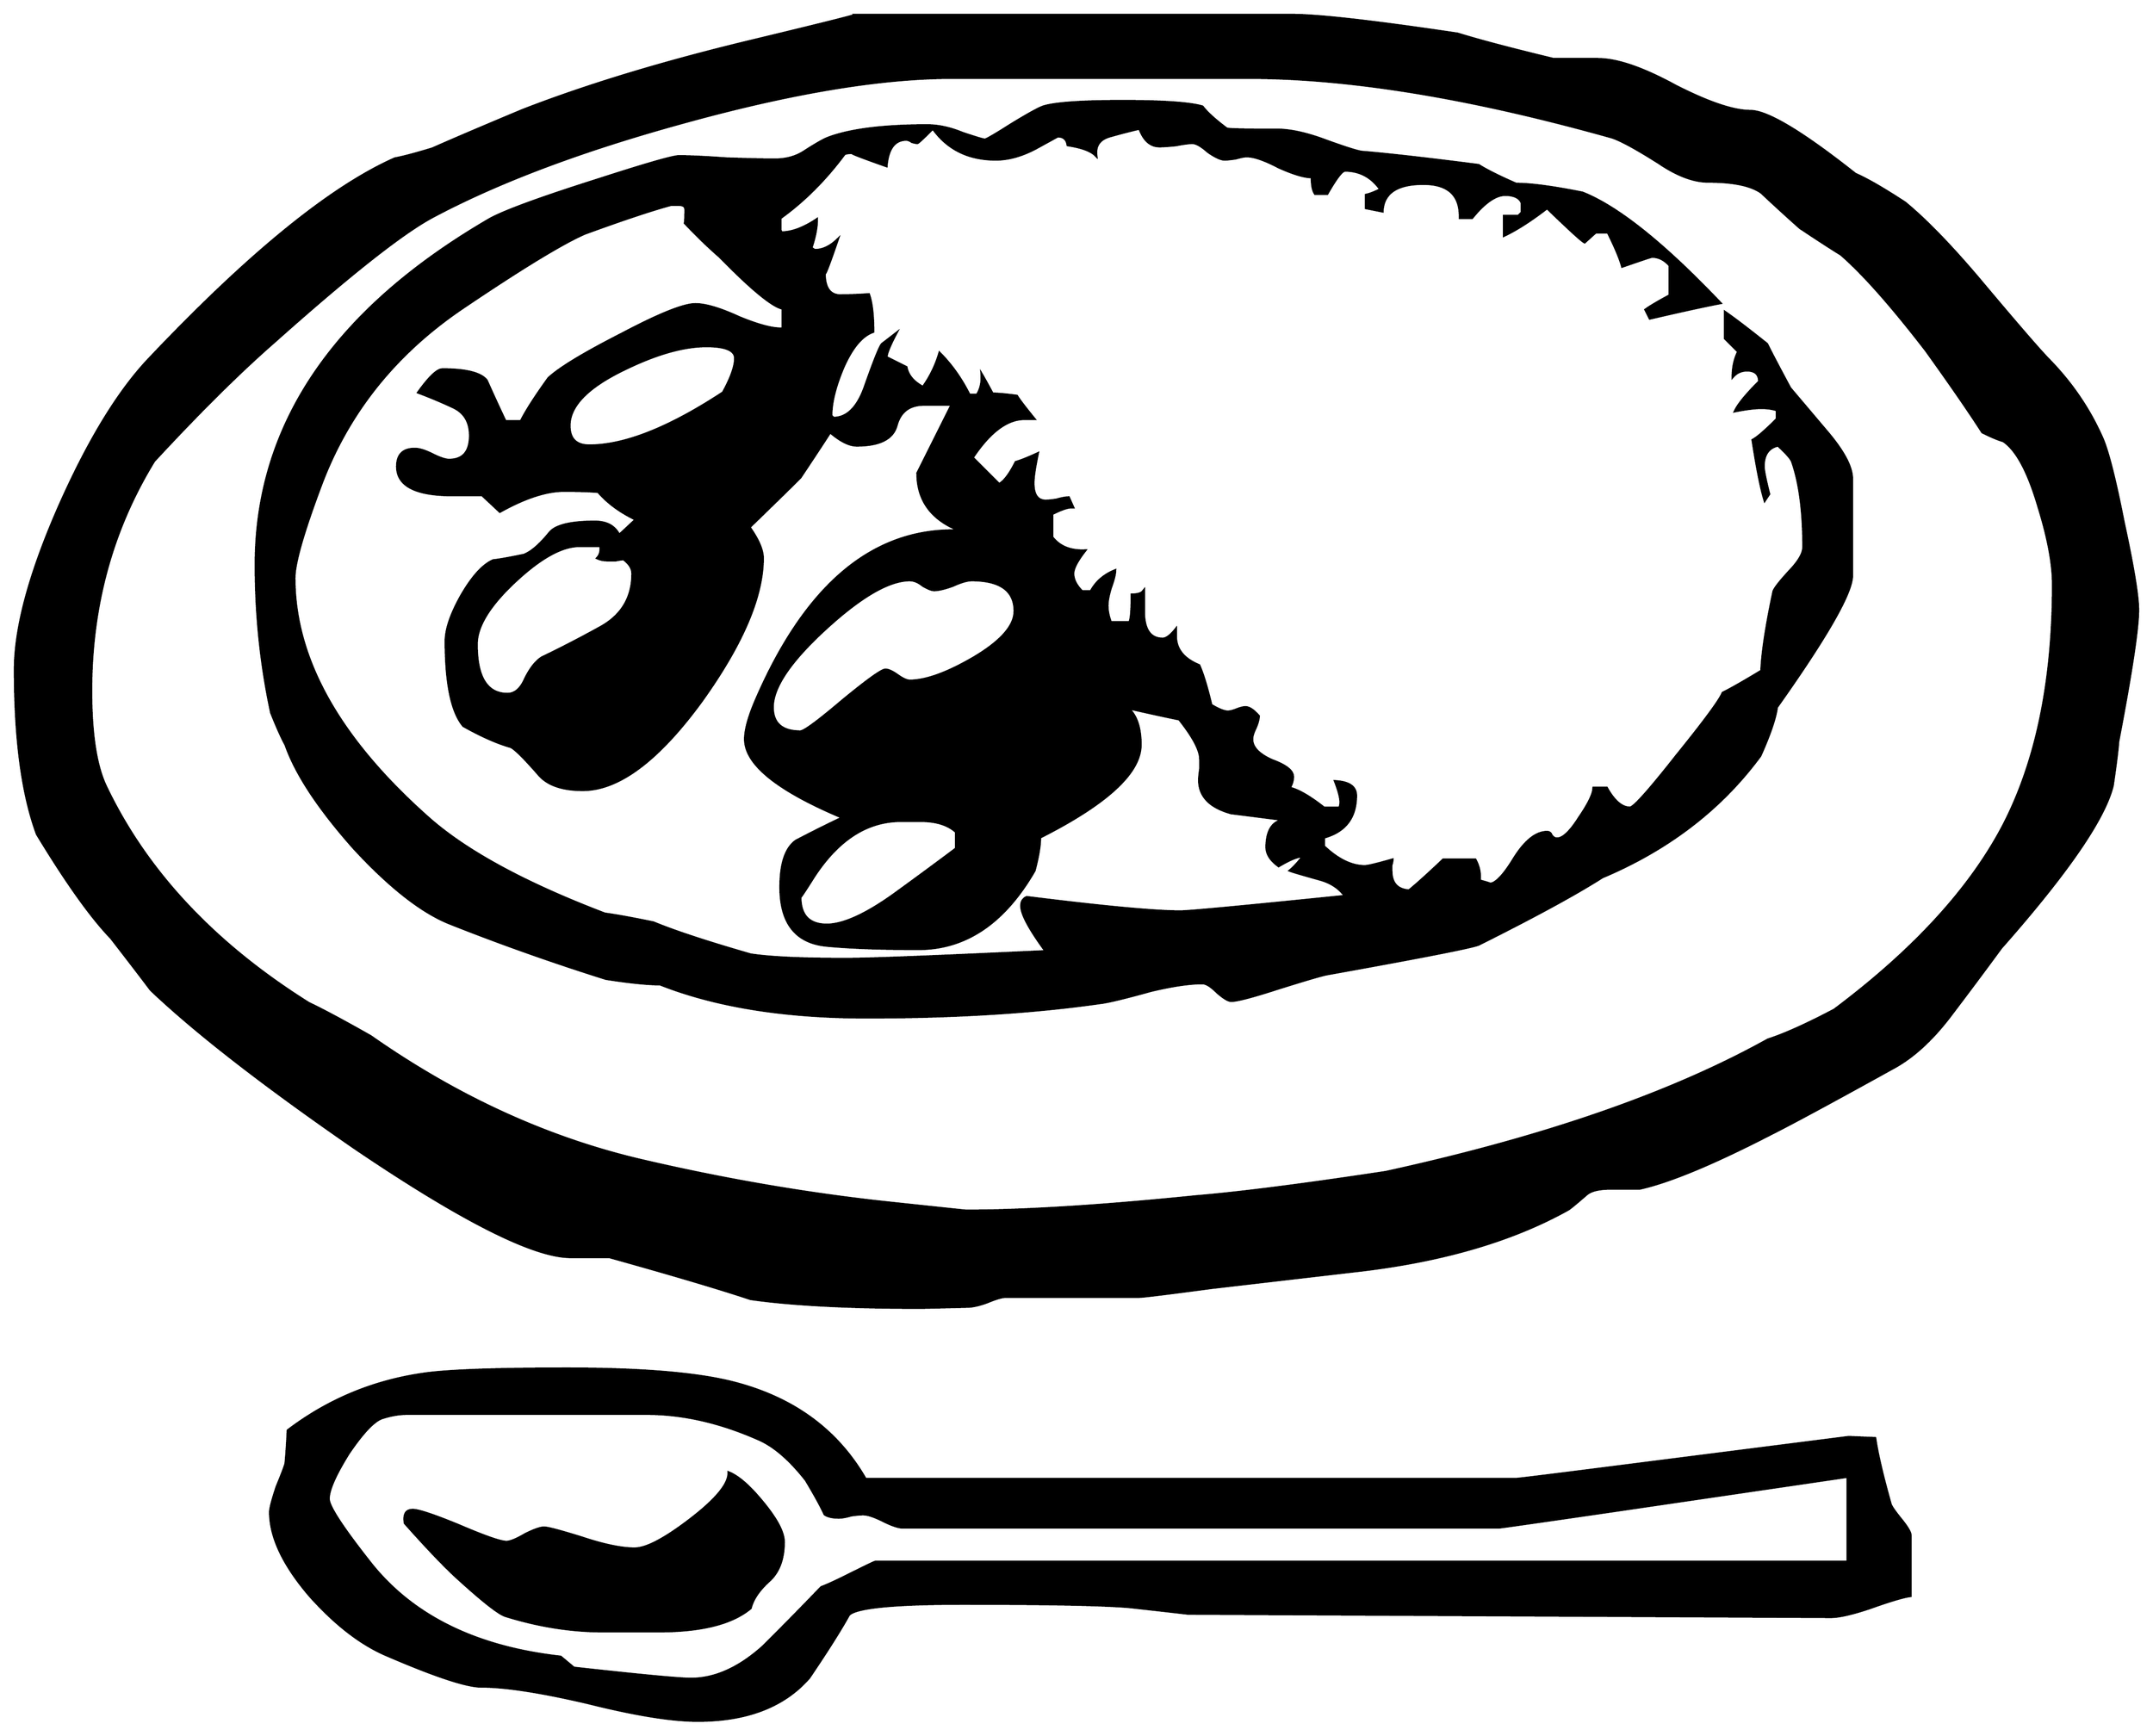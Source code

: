 


\begin{tikzpicture}[y=0.80pt, x=0.80pt, yscale=-1.0, xscale=1.0, inner sep=0pt, outer sep=0pt]
\begin{scope}[shift={(100.0,1538.0)},nonzero rule]
  \path[draw=.,fill=.,line width=1.600pt] (2004.0,-648.0) ..
    controls (2004.0,-631.333) and (1998.0,-591.667) ..
    (1986.0,-529.0) .. controls (1985.333,-520.333) and
    (1983.667,-507.0) .. (1981.0,-489.0) .. controls
    (1973.667,-459.0) and (1940.0,-410.0) .. (1880.0,-342.0) ..
    controls (1865.333,-322.0) and (1850.667,-302.333) ..
    (1836.0,-283.0) .. controls (1818.667,-259.667) and
    (1800.667,-243.0) .. (1782.0,-233.0) .. controls
    (1726.667,-202.333) and (1689.0,-182.0) .. (1669.0,-172.0) ..
    controls (1618.333,-146.0) and (1579.667,-130.0) ..
    (1553.0,-124.0) .. controls (1553.0,-124.0) and
    (1544.333,-124.0) .. (1527.0,-124.0) .. controls
    (1516.333,-124.0) and (1509.0,-122.333) .. (1505.0,-119.0) ..
    controls (1495.0,-110.333) and (1489.333,-105.667) ..
    (1488.0,-105.0) .. controls (1436.667,-76.333) and
    (1372.0,-57.667) .. (1294.0,-49.0) .. controls (1265.333,-45.667)
    and (1222.333,-40.667) .. (1165.0,-34.0) .. controls
    (1125.0,-28.667) and (1103.333,-26.0) .. (1100.0,-26.0) --
    (979.0,-26.0) .. controls (975.667,-26.0) and (970.0,-24.333) ..
    (962.0,-21.0) .. controls (954.667,-18.333) and (948.667,-17.0) ..
    (944.0,-17.0) -- (903.0,-16.0) .. controls (837.0,-16.0) and
    (785.333,-18.667) .. (748.0,-24.0) .. controls (720.0,-33.333) and
    (677.333,-46.0) .. (620.0,-62.0) .. controls (620.0,-62.0) and
    (608.333,-62.0) .. (585.0,-62.0) .. controls (551.667,-62.0) and
    (486.333,-95.0) .. (389.0,-161.0) .. controls (307.0,-217.667)
    and (245.667,-265.333) .. (205.0,-304.0) .. controls
    (197.0,-314.667) and (185.0,-330.333) .. (169.0,-351.0) ..
    controls (151.0,-369.667) and (128.667,-401.0) .. (102.0,-445.0)
    .. controls (88.667,-481.0) and (82.0,-530.667) .. (82.0,-594.0)
    .. controls (82.0,-632.0) and (95.333,-681.333) ..
    (122.0,-742.0) .. controls (148.0,-800.667) and (174.667,-844.667)
    .. (202.0,-874.0) .. controls (292.667,-970.0) and
    (367.333,-1031.0) .. (426.0,-1057.0) .. controls
    (433.333,-1058.333) and (444.667,-1061.333) .. (460.0,-1066.0) ..
    controls (478.0,-1074.0) and (505.333,-1085.667) ..
    (542.0,-1101.0) .. controls (598.667,-1123.0) and
    (665.333,-1143.333) .. (742.0,-1162.0) .. controls
    (811.333,-1178.667) and (844.667,-1187.0) .. (842.0,-1187.0) --
    (1238.0,-1187.0) .. controls (1262.0,-1187.0) and
    (1312.0,-1181.333) .. (1388.0,-1170.0) .. controls
    (1407.333,-1164.0) and (1436.333,-1156.333) .. (1475.0,-1147.0) ..
    controls (1475.0,-1147.0) and (1488.333,-1147.0) ..
    (1515.0,-1147.0) .. controls (1532.333,-1147.0) and
    (1555.667,-1139.0) .. (1585.0,-1123.0) .. controls
    (1615.0,-1107.667) and (1637.667,-1100.0) .. (1653.0,-1100.0) ..
    controls (1668.333,-1100.0) and (1700.0,-1081.0) ..
    (1748.0,-1043.0) .. controls (1758.667,-1038.333) and
    (1773.667,-1029.667) .. (1793.0,-1017.0) .. controls
    (1811.667,-1001.667) and (1834.0,-978.667) .. (1860.0,-948.0) ..
    controls (1894.667,-906.667) and (1916.0,-882.0) ..
    (1924.0,-874.0) .. controls (1944.0,-853.333) and
    (1959.667,-830.333) .. (1971.0,-805.0) .. controls
    (1976.333,-793.667) and (1983.0,-767.667) .. (1991.0,-727.0) ..
    controls (1999.667,-687.0) and (2004.0,-660.667) ..
    (2004.0,-648.0) -- cycle(1798.0,245.0) .. controls
    (1792.0,245.667) and (1779.667,249.333) .. (1761.0,256.0) ..
    controls (1745.0,261.333) and (1733.333,264.0) .. (1726.0,264.0)
    -- (1144.0,261.0) .. controls (1132.667,259.667) and
    (1115.0,257.667) .. (1091.0,255.0) .. controls (1067.667,253.0)
    and (1017.333,252.0) .. (940.0,252.0) .. controls
    (878.0,252.0) and (843.667,255.333) .. (837.0,262.0) .. controls
    (829.667,275.333) and (817.667,294.333) .. (801.0,319.0) .. controls
    (778.333,345.0) and (744.667,358.0) .. (700.0,358.0) .. controls
    (676.667,358.0) and (643.667,352.667) .. (601.0,342.0) .. controls
    (558.333,332.0) and (526.0,327.0) .. (504.0,327.0) .. controls
    (490.667,327.0) and (461.667,317.333) .. (417.0,298.0) .. controls
    (394.333,288.0) and (371.667,270.333) .. (349.0,245.0) .. controls
    (325.0,217.0) and (313.0,191.667) .. (313.0,169.0) .. controls
    (313.0,165.667) and (315.0,158.0) .. (319.0,146.0) .. controls
    (323.667,134.667) and (326.333,127.667) .. (327.0,125.0) .. controls
    (327.667,118.333) and (328.333,108.333) .. (329.0,95.0) .. controls
    (365.0,67.667) and (405.333,50.667) .. (450.0,44.0) .. controls
    (470.667,40.667) and (514.667,39.0) .. (582.0,39.0) .. controls
    (650.667,39.0) and (701.333,43.333) .. (734.0,52.0) .. controls
    (787.333,66.0) and (826.667,95.0) .. (852.0,139.0) --
    (1441.0,139.0) .. controls (1443.0,139.0) and (1475.333,135.0)
    .. (1538.0,127.0) .. controls (1674.0,109.667) and
    (1742.0,101.0) .. (1742.0,101.0) -- (1766.0,102.0) ..
    controls (1768.0,116.0) and (1772.667,136.0) .. (1780.0,162.0)
    .. controls (1780.667,164.0) and (1783.667,168.333) ..
    (1789.0,175.0) .. controls (1795.0,182.333) and (1798.0,187.333)
    .. (1798.0,190.0) -- (1798.0,245.0) -- cycle(1927.0,-671.0)
    .. controls (1927.0,-689.667) and (1922.667,-713.0) ..
    (1914.0,-741.0) .. controls (1904.667,-773.0) and
    (1894.0,-793.0) .. (1882.0,-801.0) .. controls
    (1877.333,-802.333) and (1871.0,-805.0) .. (1863.0,-809.0) ..
    controls (1851.0,-827.667) and (1834.0,-852.333) ..
    (1812.0,-883.0) .. controls (1780.667,-923.667) and
    (1755.0,-952.667) .. (1735.0,-970.0) .. controls
    (1726.333,-975.333) and (1714.0,-983.333) .. (1698.0,-994.0) ..
    controls (1686.0,-1004.667) and (1674.333,-1015.333) ..
    (1663.0,-1026.0) .. controls (1653.667,-1032.667) and
    (1637.667,-1036.0) .. (1615.0,-1036.0) .. controls
    (1601.667,-1036.0) and (1586.667,-1041.667) .. (1570.0,-1053.0) ..
    controls (1550.0,-1065.667) and (1536.0,-1073.333) ..
    (1528.0,-1076.0) .. controls (1400.0,-1112.0) and
    (1290.333,-1130.0) .. (1199.0,-1130.0) -- (930.0,-1130.0) ..
    controls (866.0,-1130.0) and (785.667,-1116.667) ..
    (689.0,-1090.0) .. controls (596.333,-1064.667) and
    (520.0,-1036.0) .. (460.0,-1004.0) .. controls
    (432.667,-989.333) and (385.0,-951.667) .. (317.0,-891.0) ..
    controls (285.667,-863.667) and (249.333,-827.667) .. (208.0,-783.0)
    .. controls (170.0,-721.0) and (151.0,-651.667) ..
    (151.0,-575.0) .. controls (151.0,-536.333) and (155.333,-507.667)
    .. (164.0,-489.0) .. controls (200.667,-411.667) and
    (262.0,-346.0) .. (348.0,-292.0) .. controls (360.667,-286.0)
    and (379.333,-276.0) .. (404.0,-262.0) .. controls
    (482.0,-207.333) and (563.333,-170.0) .. (648.0,-150.0) ..
    controls (722.0,-132.667) and (795.0,-120.0) .. (867.0,-112.0)
    .. controls (917.0,-106.667) and (942.333,-104.0) ..
    (943.0,-104.0) .. controls (996.333,-104.0) and
    (1065.667,-108.333) .. (1151.0,-117.0) .. controls
    (1191.0,-120.333) and (1248.333,-127.667) .. (1323.0,-139.0) ..
    controls (1466.333,-170.333) and (1581.667,-210.333) ..
    (1669.0,-259.0) .. controls (1683.667,-263.667) and
    (1703.667,-272.667) .. (1729.0,-286.0) .. controls
    (1801.0,-340.0) and (1852.0,-395.667) .. (1882.0,-453.0) ..
    controls (1912.0,-511.0) and (1927.0,-583.667) ..
    (1927.0,-671.0) -- cycle(1741.0,214.0) .. controls
    (1741.0,162.667) and (1741.0,137.0) .. (1741.0,137.0) --
    (1530.0,168.0) .. controls (1461.333,178.0) and (1426.333,183.0)
    .. (1425.0,183.0) -- (886.0,183.0) .. controls (882.0,183.0)
    and (876.0,181.0) .. (868.0,177.0) .. controls (860.0,173.0)
    and (854.0,171.0) .. (850.0,171.0) .. controls (847.333,171.0)
    and (843.667,171.333) .. (839.0,172.0) .. controls (834.333,173.333)
    and (830.667,174.0) .. (828.0,174.0) .. controls (822.0,174.0)
    and (817.667,173.0) .. (815.0,171.0) .. controls (811.667,163.667)
    and (806.0,153.333) .. (798.0,140.0) .. controls (783.333,121.333)
    and (769.0,109.0) .. (755.0,103.0) .. controls (720.333,87.667)
    and (686.667,80.0) .. (654.0,80.0) -- (437.0,80.0) .. controls
    (429.667,80.0) and (422.0,81.333) .. (414.0,84.0) .. controls
    (406.667,86.667) and (396.667,97.333) .. (384.0,116.0) .. controls
    (372.0,135.333) and (366.0,149.0) .. (366.0,157.0) .. controls
    (366.0,163.667) and (378.333,182.667) .. (403.0,214.0) .. controls
    (441.0,262.667) and (498.667,291.333) .. (576.0,300.0) --
    (588.0,310.0) .. controls (648.0,316.667) and (683.333,320.0) ..
    (694.0,320.0) .. controls (716.0,320.0) and (738.0,310.0) ..
    (760.0,290.0) .. controls (777.333,272.667) and (794.667,255.0) ..
    (812.0,237.0) .. controls (817.333,235.0) and (825.333,231.333) ..
    (836.0,226.0) .. controls (852.0,218.0) and (860.333,214.0) ..
    (861.0,214.0) -- (1741.0,214.0) -- cycle(1745.0,-679.0) ..
    controls (1745.0,-663.667) and (1722.333,-624.0) ..
    (1677.0,-560.0) .. controls (1675.667,-550.0) and
    (1670.667,-535.333) .. (1662.0,-516.0) .. controls
    (1626.667,-468.0) and (1579.0,-431.333) .. (1519.0,-406.0) ..
    controls (1495.0,-390.667) and (1457.667,-370.333) ..
    (1407.0,-345.0) .. controls (1400.333,-342.333) and
    (1354.333,-333.333) .. (1269.0,-318.0) .. controls
    (1263.0,-316.667) and (1248.333,-312.333) .. (1225.0,-305.0) ..
    controls (1202.333,-297.667) and (1188.333,-294.0) ..
    (1183.0,-294.0) .. controls (1180.333,-294.0) and
    (1176.0,-296.667) .. (1170.0,-302.0) .. controls
    (1164.667,-307.333) and (1160.333,-310.0) .. (1157.0,-310.0) ..
    controls (1145.0,-310.0) and (1129.333,-307.667) ..
    (1110.0,-303.0) .. controls (1086.0,-296.333) and
    (1070.667,-292.667) .. (1064.0,-292.0) .. controls
    (1003.333,-283.333) and (933.0,-279.0) .. (853.0,-279.0) ..
    controls (779.0,-279.0) and (716.667,-289.0) .. (666.0,-309.0)
    .. controls (654.667,-309.0) and (638.333,-310.667) ..
    (617.0,-314.0) .. controls (568.333,-329.333) and (521.333,-346.0)
    .. (476.0,-364.0) .. controls (450.667,-374.0) and
    (421.667,-396.667) .. (389.0,-432.0) .. controls (357.0,-468.0)
    and (336.333,-499.333) .. (327.0,-526.0) .. controls
    (323.667,-532.0) and (319.333,-541.667) .. (314.0,-555.0) ..
    controls (304.667,-598.333) and (300.0,-643.0) .. (300.0,-689.0)
    .. controls (300.0,-815.0) and (370.0,-919.0) ..
    (510.0,-1001.0) .. controls (522.0,-1008.333) and
    (555.333,-1020.667) .. (610.0,-1038.0) .. controls
    (653.333,-1052.0) and (677.667,-1059.0) .. (683.0,-1059.0) ..
    controls (693.0,-1059.0) and (707.333,-1058.333) ..
    (726.0,-1057.0) .. controls (745.333,-1056.333) and
    (760.0,-1056.0) .. (770.0,-1056.0) .. controls
    (780.0,-1056.0) and (788.667,-1058.333) .. (796.0,-1063.0) ..
    controls (807.333,-1070.333) and (815.0,-1074.667) ..
    (819.0,-1076.0) .. controls (839.0,-1083.333) and
    (868.667,-1087.0) .. (908.0,-1087.0) .. controls
    (918.0,-1087.0) and (928.667,-1084.667) .. (940.0,-1080.0) ..
    controls (952.0,-1076.0) and (958.667,-1074.0) ..
    (960.0,-1074.0) .. controls (961.333,-1074.0) and
    (969.333,-1078.667) .. (984.0,-1088.0) .. controls
    (999.333,-1097.333) and (1009.0,-1102.667) .. (1013.0,-1104.0) ..
    controls (1023.667,-1107.333) and (1047.667,-1109.0) ..
    (1085.0,-1109.0) .. controls (1121.667,-1109.0) and
    (1145.667,-1107.333) .. (1157.0,-1104.0) .. controls
    (1161.0,-1098.667) and (1168.333,-1092.0) .. (1179.0,-1084.0) ..
    controls (1181.0,-1083.333) and (1196.333,-1083.0) ..
    (1225.0,-1083.0) .. controls (1235.667,-1083.0) and
    (1248.667,-1080.333) .. (1264.0,-1075.0) .. controls
    (1284.0,-1067.667) and (1296.333,-1063.667) .. (1301.0,-1063.0) ..
    controls (1325.0,-1061.0) and (1360.333,-1057.0) ..
    (1407.0,-1051.0) .. controls (1414.333,-1046.333) and
    (1425.667,-1040.667) .. (1441.0,-1034.0) .. controls
    (1454.333,-1034.0) and (1474.333,-1031.333) .. (1501.0,-1026.0) ..
    controls (1533.0,-1013.333) and (1574.667,-980.0) ..
    (1626.0,-926.0) .. controls (1612.0,-923.333) and
    (1590.667,-918.667) .. (1562.0,-912.0) -- (1558.0,-920.0) ..
    controls (1562.667,-923.333) and (1570.0,-927.667) ..
    (1580.0,-933.0) -- (1580.0,-960.0) .. controls
    (1575.333,-965.333) and (1570.0,-968.0) .. (1564.0,-968.0) ..
    controls (1563.333,-968.0) and (1554.333,-965.0) ..
    (1537.0,-959.0) .. controls (1535.0,-966.333) and
    (1530.667,-976.667) .. (1524.0,-990.0) -- (1513.0,-990.0) --
    (1503.0,-981.0) .. controls (1501.0,-981.667) and
    (1489.667,-992.0) .. (1469.0,-1012.0) .. controls
    (1454.333,-1000.667) and (1441.333,-992.333) .. (1430.0,-987.0) --
    (1430.0,-1005.0) -- (1443.0,-1005.0) -- (1446.0,-1008.0) --
    (1446.0,-1017.0) .. controls (1444.0,-1021.667) and
    (1439.0,-1024.0) .. (1431.0,-1024.0) .. controls
    (1422.333,-1024.0) and (1412.333,-1017.0) .. (1401.0,-1003.0) --
    (1390.0,-1003.0) .. controls (1390.667,-1023.667) and
    (1379.667,-1034.0) .. (1357.0,-1034.0) .. controls
    (1333.0,-1034.0) and (1320.667,-1025.667) .. (1320.0,-1009.0) ..
    controls (1316.667,-1009.667) and (1311.667,-1010.667) ..
    (1305.0,-1012.0) -- (1305.0,-1024.0) .. controls
    (1308.333,-1024.667) and (1312.667,-1026.333) .. (1318.0,-1029.0) ..
    controls (1310.0,-1040.333) and (1299.333,-1046.0) ..
    (1286.0,-1046.0) .. controls (1283.333,-1046.0) and
    (1278.0,-1039.0) .. (1270.0,-1025.0) -- (1259.0,-1025.0) ..
    controls (1257.0,-1027.667) and (1256.0,-1032.667) ..
    (1256.0,-1040.0) .. controls (1249.333,-1040.0) and
    (1239.333,-1043.0) .. (1226.0,-1049.0) .. controls
    (1213.333,-1055.667) and (1203.667,-1059.0) .. (1197.0,-1059.0) ..
    controls (1195.0,-1059.0) and (1191.667,-1058.333) ..
    (1187.0,-1057.0) .. controls (1182.333,-1056.333) and
    (1179.0,-1056.0) .. (1177.0,-1056.0) .. controls
    (1173.667,-1056.0) and (1168.667,-1058.333) .. (1162.0,-1063.0) ..
    controls (1156.0,-1068.333) and (1151.333,-1071.0) ..
    (1148.0,-1071.0) .. controls (1144.667,-1071.0) and
    (1139.667,-1070.333) .. (1133.0,-1069.0) .. controls
    (1126.333,-1068.333) and (1121.333,-1068.0) .. (1118.0,-1068.0) ..
    controls (1110.0,-1068.0) and (1104.0,-1073.333) ..
    (1100.0,-1084.0) .. controls (1091.333,-1082.0) and
    (1082.333,-1079.667) .. (1073.0,-1077.0) .. controls
    (1063.667,-1074.333) and (1059.667,-1068.333) .. (1061.0,-1059.0) ..
    controls (1057.0,-1063.667) and (1048.333,-1067.0) ..
    (1035.0,-1069.0) .. controls (1034.333,-1074.333) and
    (1031.333,-1077.0) .. (1026.0,-1077.0) .. controls
    (1026.0,-1077.0) and (1019.333,-1073.333) .. (1006.0,-1066.0) ..
    controls (993.333,-1059.333) and (981.333,-1056.0) ..
    (970.0,-1056.0) .. controls (945.333,-1056.0) and
    (926.333,-1065.333) .. (913.0,-1084.0) .. controls
    (904.333,-1075.333) and (899.667,-1071.0) .. (899.0,-1071.0) ..
    controls (897.667,-1071.0) and (896.0,-1071.333) ..
    (894.0,-1072.0) .. controls (892.0,-1073.333) and
    (890.333,-1074.0) .. (889.0,-1074.0) .. controls
    (878.333,-1074.0) and (872.333,-1066.0) .. (871.0,-1050.0) ..
    controls (848.333,-1058.0) and (838.0,-1062.0) ..
    (840.0,-1062.0) .. controls (836.667,-1062.0) and
    (834.333,-1061.667) .. (833.0,-1061.0) .. controls
    (815.667,-1037.667) and (796.333,-1018.333) .. (775.0,-1003.0) --
    (775.0,-992.0) -- (776.0,-990.0) .. controls (785.333,-990.0)
    and (796.0,-994.0) .. (808.0,-1002.0) .. controls
    (808.0,-994.667) and (806.333,-986.0) .. (803.0,-976.0) --
    (806.0,-974.0) .. controls (813.333,-974.0) and (820.333,-977.333)
    .. (827.0,-984.0) .. controls (819.0,-960.667) and
    (815.0,-950.333) .. (815.0,-953.0) .. controls (815.0,-940.333)
    and (819.333,-933.667) .. (828.0,-933.0) .. controls
    (836.667,-933.0) and (845.667,-933.333) .. (855.0,-934.0) ..
    controls (857.667,-926.667) and (859.0,-915.333) .. (859.0,-900.0)
    .. controls (849.0,-896.667) and (840.0,-886.0) ..
    (832.0,-868.0) .. controls (824.667,-850.667) and (821.0,-836.0)
    .. (821.0,-824.0) -- (823.0,-822.0) .. controls
    (835.0,-822.0) and (844.333,-831.0) .. (851.0,-849.0) ..
    controls (859.667,-873.667) and (865.0,-887.0) .. (867.0,-889.0)
    .. controls (869.667,-891.0) and (874.0,-894.333) ..
    (880.0,-899.0) .. controls (874.0,-887.667) and (871.0,-880.333)
    .. (871.0,-877.0) .. controls (875.0,-875.0) and
    (881.0,-872.0) .. (889.0,-868.0) .. controls (890.333,-860.667)
    and (895.333,-854.667) .. (904.0,-850.0) .. controls
    (910.667,-859.333) and (915.667,-869.667) .. (919.0,-881.0) ..
    controls (929.667,-870.333) and (938.667,-857.667) .. (946.0,-843.0)
    -- (953.0,-843.0) .. controls (956.333,-848.333) and
    (957.667,-854.667) .. (957.0,-862.0) .. controls (959.0,-858.667)
    and (962.333,-852.667) .. (967.0,-844.0) .. controls
    (971.667,-844.0) and (979.0,-843.333) .. (989.0,-842.0) ..
    controls (991.0,-838.667) and (996.333,-831.667) ..
    (1005.0,-821.0) -- (997.0,-821.0) .. controls (981.0,-821.667)
    and (965.0,-810.0) .. (949.0,-786.0) -- (973.0,-762.0) ..
    controls (977.667,-764.667) and (982.667,-771.333) .. (988.0,-782.0)
    .. controls (992.667,-783.333) and (999.333,-786.0) ..
    (1008.0,-790.0) .. controls (1005.333,-777.333) and
    (1004.0,-768.333) .. (1004.0,-763.0) .. controls
    (1004.0,-752.333) and (1007.667,-747.0) .. (1015.0,-747.0) ..
    controls (1017.667,-747.0) and (1021.0,-747.333) ..
    (1025.0,-748.0) .. controls (1029.667,-749.333) and
    (1033.333,-750.0) .. (1036.0,-750.0) -- (1040.0,-741.0) --
    (1038.0,-741.0) .. controls (1034.667,-741.0) and
    (1029.0,-739.0) .. (1021.0,-735.0) -- (1021.0,-714.0) ..
    controls (1027.667,-705.333) and (1037.667,-701.333) ..
    (1051.0,-702.0) .. controls (1043.667,-692.667) and
    (1040.0,-685.667) .. (1040.0,-681.0) .. controls
    (1040.0,-675.667) and (1042.667,-670.333) .. (1048.0,-665.0) --
    (1056.0,-665.0) .. controls (1060.667,-673.667) and
    (1068.0,-680.0) .. (1078.0,-684.0) .. controls
    (1078.0,-680.667) and (1076.667,-675.333) .. (1074.0,-668.0) ..
    controls (1072.0,-661.333) and (1071.0,-656.0) ..
    (1071.0,-652.0) .. controls (1071.0,-647.333) and
    (1072.0,-642.333) .. (1074.0,-637.0) -- (1091.0,-637.0) ..
    controls (1092.333,-639.667) and (1093.0,-648.0) ..
    (1093.0,-662.0) .. controls (1099.0,-662.0) and
    (1102.667,-663.333) .. (1104.0,-666.0) .. controls
    (1104.0,-666.0) and (1104.0,-659.667) .. (1104.0,-647.0) ..
    controls (1104.0,-630.333) and (1109.667,-622.0) ..
    (1121.0,-622.0) .. controls (1124.333,-622.0) and
    (1128.333,-625.0) .. (1133.0,-631.0) -- (1133.0,-626.0) ..
    controls (1132.333,-613.333) and (1139.333,-604.0) ..
    (1154.0,-598.0) .. controls (1157.333,-590.667) and
    (1161.0,-578.667) .. (1165.0,-562.0) .. controls
    (1171.667,-558.0) and (1176.667,-556.0) .. (1180.0,-556.0) ..
    controls (1182.0,-556.0) and (1184.667,-556.667) ..
    (1188.0,-558.0) .. controls (1191.333,-559.333) and
    (1194.0,-560.0) .. (1196.0,-560.0) .. controls
    (1199.333,-560.0) and (1203.333,-557.333) .. (1208.0,-552.0) ..
    controls (1208.0,-549.333) and (1207.0,-545.667) ..
    (1205.0,-541.0) .. controls (1203.0,-537.0) and
    (1202.0,-533.667) .. (1202.0,-531.0) .. controls
    (1202.0,-523.667) and (1208.0,-517.333) .. (1220.0,-512.0) ..
    controls (1232.667,-507.333) and (1239.0,-502.333) ..
    (1239.0,-497.0) .. controls (1239.0,-493.667) and
    (1238.0,-490.333) .. (1236.0,-487.0) .. controls
    (1244.0,-485.0) and (1254.333,-479.0) .. (1267.0,-469.0) --
    (1281.0,-469.0) .. controls (1281.667,-470.333) and
    (1282.0,-472.0) .. (1282.0,-474.0) .. controls
    (1282.0,-478.0) and (1280.333,-484.333) .. (1277.0,-493.0) ..
    controls (1289.667,-492.333) and (1296.0,-488.0) ..
    (1296.0,-480.0) .. controls (1296.0,-460.0) and
    (1286.333,-447.333) .. (1267.0,-442.0) -- (1267.0,-434.0) ..
    controls (1279.667,-422.0) and (1292.0,-416.0) ..
    (1304.0,-416.0) .. controls (1306.667,-416.0) and
    (1315.0,-418.0) .. (1329.0,-422.0) .. controls
    (1329.0,-420.667) and (1328.667,-419.0) .. (1328.0,-417.0) ..
    controls (1328.0,-415.0) and (1328.0,-413.333) ..
    (1328.0,-412.0) .. controls (1328.0,-400.667) and
    (1333.333,-394.667) .. (1344.0,-394.0) .. controls
    (1351.333,-400.0) and (1361.667,-409.333) .. (1375.0,-422.0) --
    (1404.0,-422.0) .. controls (1407.333,-416.0) and
    (1408.667,-409.667) .. (1408.0,-403.0) .. controls
    (1415.333,-401.0) and (1418.333,-400.0) .. (1417.0,-400.0) ..
    controls (1422.333,-400.0) and (1429.667,-407.667) ..
    (1439.0,-423.0) .. controls (1449.0,-439.0) and
    (1459.0,-447.0) .. (1469.0,-447.0) .. controls
    (1471.0,-447.0) and (1472.333,-446.0) .. (1473.0,-444.0) ..
    controls (1474.333,-442.0) and (1476.0,-441.0) ..
    (1478.0,-441.0) .. controls (1483.333,-441.0) and
    (1490.0,-447.333) .. (1498.0,-460.0) .. controls
    (1506.667,-472.667) and (1511.0,-481.667) .. (1511.0,-487.0) --
    (1523.0,-487.0) .. controls (1529.667,-475.0) and
    (1536.667,-469.0) .. (1544.0,-469.0) .. controls
    (1547.333,-469.0) and (1561.333,-484.667) .. (1586.0,-516.0) ..
    controls (1611.333,-547.333) and (1625.333,-566.333) ..
    (1628.0,-573.0) .. controls (1636.0,-577.0) and
    (1647.667,-583.667) .. (1663.0,-593.0) .. controls
    (1663.667,-609.667) and (1667.333,-633.667) .. (1674.0,-665.0) ..
    controls (1675.333,-668.333) and (1680.667,-675.0) ..
    (1690.0,-685.0) .. controls (1697.333,-693.0) and
    (1701.0,-699.667) .. (1701.0,-705.0) .. controls
    (1701.0,-737.0) and (1697.667,-762.667) .. (1691.0,-782.0) ..
    controls (1690.333,-784.667) and (1686.0,-789.667) ..
    (1678.0,-797.0) .. controls (1669.333,-795.0) and
    (1665.0,-788.667) .. (1665.0,-778.0) .. controls
    (1665.0,-774.667) and (1666.667,-766.333) .. (1670.0,-753.0) --
    (1666.0,-747.0) .. controls (1662.667,-757.667) and
    (1659.0,-776.0) .. (1655.0,-802.0) .. controls
    (1659.0,-804.0) and (1666.333,-810.333) .. (1677.0,-821.0) --
    (1677.0,-829.0) .. controls (1673.0,-830.333) and
    (1668.333,-831.0) .. (1663.0,-831.0) .. controls
    (1657.0,-831.0) and (1649.0,-830.0) .. (1639.0,-828.0) ..
    controls (1641.667,-834.0) and (1649.0,-843.0) ..
    (1661.0,-855.0) .. controls (1661.0,-861.667) and
    (1657.333,-865.0) .. (1650.0,-865.0) .. controls
    (1644.667,-865.0) and (1640.333,-863.0) .. (1637.0,-859.0) ..
    controls (1637.0,-867.667) and (1638.667,-875.333) ..
    (1642.0,-882.0) -- (1630.0,-894.0) -- (1630.0,-918.0) ..
    controls (1638.667,-912.0) and (1651.333,-902.333) ..
    (1668.0,-889.0) .. controls (1672.667,-879.667) and
    (1679.667,-866.333) .. (1689.0,-849.0) .. controls
    (1689.0,-849.0) and (1700.0,-836.0) .. (1722.0,-810.0) ..
    controls (1737.333,-792.0) and (1745.0,-777.667) ..
    (1745.0,-767.0) -- (1745.0,-679.0) -- cycle(778.0,196.0) ..
    controls (778.0,212.0) and (773.333,224.0) .. (764.0,232.0) ..
    controls (755.333,240.0) and (750.0,248.0) .. (748.0,256.0) ..
    controls (731.333,270.0) and (703.667,277.0) .. (665.0,277.0) --
    (614.0,277.0) .. controls (585.333,277.0) and (556.0,272.333) ..
    (526.0,263.0) .. controls (520.0,261.0) and (506.333,250.333) ..
    (485.0,231.0) .. controls (473.0,220.333) and (456.333,203.0) ..
    (435.0,179.0) .. controls (433.667,171.0) and (436.0,167.0) ..
    (442.0,167.0) .. controls (447.333,167.0) and (461.333,171.667) ..
    (484.0,181.0) .. controls (507.333,191.0) and (521.667,196.0) ..
    (527.0,196.0) .. controls (530.333,196.0) and (536.0,193.667) ..
    (544.0,189.0) .. controls (552.0,185.0) and (557.667,183.0) ..
    (561.0,183.0) .. controls (564.333,183.0) and (575.667,186.0) ..
    (595.0,192.0) .. controls (615.0,198.667) and (631.0,202.0) ..
    (643.0,202.0) .. controls (653.667,202.0) and (670.667,193.0) ..
    (694.0,175.0) .. controls (717.333,157.0) and (728.667,143.0) ..
    (728.0,133.0) .. controls (736.667,136.333) and (747.0,145.333) ..
    (759.0,160.0) .. controls (771.667,175.333) and (778.0,187.333) ..
    (778.0,196.0) -- cycle(734.0,-876.0) .. controls
    (734.0,-883.333) and (725.333,-887.0) .. (708.0,-887.0) ..
    controls (687.333,-887.0) and (662.667,-880.0) .. (634.0,-866.0)
    .. controls (600.667,-850.0) and (584.0,-833.0) ..
    (584.0,-815.0) .. controls (584.0,-803.0) and (590.0,-797.0)
    .. (602.0,-797.0) .. controls (634.0,-797.0) and
    (674.333,-813.0) .. (723.0,-845.0) .. controls (730.333,-858.333)
    and (734.0,-868.667) .. (734.0,-876.0) -- cycle(1286.0,-389.0)
    .. controls (1280.667,-396.333) and (1273.0,-401.333) ..
    (1263.0,-404.0) .. controls (1246.333,-408.667) and
    (1237.333,-411.333) .. (1236.0,-412.0) .. controls
    (1239.333,-414.667) and (1243.333,-419.0) .. (1248.0,-425.0) ..
    controls (1243.333,-425.0) and (1236.0,-422.0) ..
    (1226.0,-416.0) .. controls (1218.667,-421.333) and
    (1215.0,-427.0) .. (1215.0,-433.0) .. controls
    (1215.0,-447.667) and (1220.0,-456.0) .. (1230.0,-458.0) ..
    controls (1214.667,-460.0) and (1199.0,-462.0) ..
    (1183.0,-464.0) .. controls (1163.667,-469.333) and
    (1154.0,-479.333) .. (1154.0,-494.0) .. controls
    (1154.0,-496.0) and (1154.333,-499.333) .. (1155.0,-504.0) ..
    controls (1155.0,-508.0) and (1155.0,-511.0) ..
    (1155.0,-513.0) .. controls (1155.0,-521.0) and
    (1148.667,-533.0) .. (1136.0,-549.0) .. controls
    (1126.0,-551.0) and (1110.667,-554.333) .. (1090.0,-559.0) ..
    controls (1097.333,-552.333) and (1101.0,-541.333) ..
    (1101.0,-526.0) .. controls (1101.0,-500.667) and
    (1070.667,-472.667) .. (1010.0,-442.0) .. controls
    (1010.0,-434.667) and (1008.333,-424.667) .. (1005.0,-412.0) ..
    controls (977.667,-364.667) and (942.667,-341.0) .. (900.0,-341.0)
    .. controls (866.0,-341.0) and (838.333,-342.0) ..
    (817.0,-344.0) .. controls (789.0,-346.667) and (775.0,-364.333)
    .. (775.0,-397.0) .. controls (775.0,-418.333) and
    (779.667,-432.333) .. (789.0,-439.0) .. controls (803.0,-446.333)
    and (817.0,-453.333) .. (831.0,-460.0) .. controls
    (772.333,-484.667) and (743.0,-508.333) .. (743.0,-531.0) ..
    controls (743.0,-539.667) and (746.333,-551.667) .. (753.0,-567.0)
    .. controls (798.333,-671.667) and (859.667,-722.667) ..
    (937.0,-720.0) .. controls (911.667,-730.0) and (899.0,-747.333)
    .. (899.0,-772.0) .. controls (899.0,-772.0) and
    (909.333,-792.667) .. (930.0,-834.0) -- (905.0,-834.0) ..
    controls (891.667,-834.0) and (883.333,-827.667) .. (880.0,-815.0)
    .. controls (876.667,-803.0) and (864.667,-797.0) ..
    (844.0,-797.0) .. controls (837.333,-797.0) and (829.333,-801.0)
    .. (820.0,-809.0) .. controls (814.0,-799.667) and
    (805.0,-786.0) .. (793.0,-768.0) .. controls (783.0,-758.0)
    and (767.667,-743.0) .. (747.0,-723.0) .. controls
    (755.0,-711.667) and (759.0,-702.333) .. (759.0,-695.0) ..
    controls (759.0,-660.333) and (740.667,-617.333) .. (704.0,-566.0)
    .. controls (664.667,-512.0) and (628.667,-485.0) ..
    (596.0,-485.0) .. controls (578.0,-485.0) and (565.0,-489.333)
    .. (557.0,-498.0) .. controls (543.667,-513.333) and
    (535.0,-522.0) .. (531.0,-524.0) .. controls (519.0,-527.333)
    and (504.667,-533.667) .. (488.0,-543.0) .. controls
    (477.333,-555.667) and (472.0,-581.333) .. (472.0,-620.0) ..
    controls (472.0,-630.667) and (476.667,-644.333) .. (486.0,-661.0)
    .. controls (496.0,-678.333) and (505.667,-689.0) ..
    (515.0,-693.0) .. controls (521.0,-693.667) and (530.333,-695.333)
    .. (543.0,-698.0) .. controls (549.667,-700.667) and
    (557.333,-707.333) .. (566.0,-718.0) .. controls (571.333,-724.667)
    and (585.0,-728.0) .. (607.0,-728.0) .. controls
    (617.667,-728.0) and (625.0,-724.0) .. (629.0,-716.0) --
    (644.0,-730.0) .. controls (630.0,-736.667) and (618.667,-745.0)
    .. (610.0,-755.0) .. controls (602.0,-755.667) and
    (591.667,-756.0) .. (579.0,-756.0) .. controls (563.0,-756.0)
    and (543.667,-749.667) .. (521.0,-737.0) -- (505.0,-752.0) ..
    controls (505.0,-752.0) and (496.0,-752.0) .. (478.0,-752.0)
    .. controls (444.667,-752.0) and (428.0,-760.667) ..
    (428.0,-778.0) .. controls (428.0,-788.667) and (433.333,-794.0)
    .. (444.0,-794.0) .. controls (448.0,-794.0) and
    (453.333,-792.333) .. (460.0,-789.0) .. controls (466.667,-785.667)
    and (471.667,-784.0) .. (475.0,-784.0) .. controls
    (487.667,-784.0) and (494.0,-791.333) .. (494.0,-806.0) ..
    controls (494.0,-818.667) and (488.667,-827.333) .. (478.0,-832.0)
    .. controls (468.0,-836.667) and (457.667,-841.0) ..
    (447.0,-845.0) .. controls (457.0,-859.0) and (464.333,-866.0)
    .. (469.0,-866.0) .. controls (490.333,-866.0) and
    (503.667,-862.667) .. (509.0,-856.0) .. controls (514.333,-844.0)
    and (520.0,-831.667) .. (526.0,-819.0) -- (540.0,-819.0) ..
    controls (544.667,-828.333) and (553.0,-841.333) .. (565.0,-858.0)
    .. controls (575.0,-867.333) and (597.0,-880.667) ..
    (631.0,-898.0) .. controls (665.0,-916.0) and (687.333,-925.0)
    .. (698.0,-925.0) .. controls (707.333,-925.0) and
    (720.667,-921.0) .. (738.0,-913.0) .. controls (756.0,-905.667)
    and (769.0,-902.333) .. (777.0,-903.0) -- (777.0,-921.0) ..
    controls (767.667,-923.0) and (748.667,-938.667) .. (720.0,-968.0)
    .. controls (710.0,-976.667) and (699.333,-987.0) ..
    (688.0,-999.0) .. controls (688.667,-997.0) and
    (689.0,-1001.0) .. (689.0,-1011.0) .. controls
    (689.0,-1013.667) and (687.0,-1015.0) .. (683.0,-1015.0) --
    (676.0,-1015.0) .. controls (658.667,-1010.333) and
    (632.667,-1001.667) .. (598.0,-989.0) .. controls (578.0,-980.333)
    and (541.333,-958.0) .. (488.0,-922.0) .. controls
    (426.667,-880.667) and (383.667,-827.0) .. (359.0,-761.0) ..
    controls (343.0,-718.333) and (335.0,-690.333) .. (335.0,-677.0)
    .. controls (335.0,-604.333) and (375.0,-532.333) ..
    (455.0,-461.0) .. controls (489.0,-430.333) and (542.667,-401.0)
    .. (616.0,-373.0) .. controls (626.0,-371.667) and
    (640.667,-369.0) .. (660.0,-365.0) .. controls (679.333,-357.0)
    and (708.667,-347.333) .. (748.0,-336.0) .. controls
    (765.333,-333.333) and (794.0,-332.0) .. (834.0,-332.0) ..
    controls (856.0,-332.0) and (916.333,-334.333) ..
    (1015.0,-339.0) .. controls (1000.333,-359.0) and
    (993.0,-372.667) .. (993.0,-380.0) .. controls (993.0,-384.0)
    and (994.667,-386.667) .. (998.0,-388.0) .. controls
    (1067.333,-379.333) and (1113.667,-375.0) .. (1137.0,-375.0) ..
    controls (1145.0,-375.0) and (1194.667,-379.667) ..
    (1286.0,-389.0) -- cycle(987.0,-647.0) .. controls
    (987.0,-665.667) and (974.0,-675.0) .. (948.0,-675.0) ..
    controls (944.0,-675.0) and (938.333,-673.333) .. (931.0,-670.0)
    .. controls (923.667,-667.333) and (918.0,-666.0) ..
    (914.0,-666.0) .. controls (912.0,-666.0) and (908.667,-667.333)
    .. (904.0,-670.0) .. controls (900.0,-673.333) and
    (896.0,-675.0) .. (892.0,-675.0) .. controls (873.333,-675.0)
    and (848.0,-660.333) .. (816.0,-631.0) .. controls
    (784.0,-601.667) and (768.0,-578.0) .. (768.0,-560.0) ..
    controls (768.0,-545.333) and (776.333,-538.0) .. (793.0,-538.0)
    .. controls (796.333,-538.0) and (809.0,-547.333) ..
    (831.0,-566.0) .. controls (853.667,-584.667) and (866.667,-594.0)
    .. (870.0,-594.0) .. controls (872.667,-594.0) and
    (876.333,-592.333) .. (881.0,-589.0) .. controls (885.667,-585.667)
    and (889.333,-584.0) .. (892.0,-584.0) .. controls
    (906.667,-584.0) and (926.0,-591.0) .. (950.0,-605.0) ..
    controls (974.667,-619.667) and (987.0,-633.667) .. (987.0,-647.0)
    -- cycle(934.0,-432.0) -- (934.0,-447.0) .. controls
    (926.667,-453.667) and (916.0,-457.0) .. (902.0,-457.0) --
    (884.0,-457.0) .. controls (853.333,-457.0) and (827.0,-440.0)
    .. (805.0,-406.0) .. controls (797.0,-393.333) and
    (793.0,-387.333) .. (793.0,-388.0) .. controls (793.0,-371.333)
    and (801.0,-363.0) .. (817.0,-363.0) .. controls
    (831.667,-363.0) and (851.667,-372.0) .. (877.0,-390.0) ..
    controls (896.333,-404.0) and (915.333,-418.0) .. (934.0,-432.0)
    -- cycle(641.0,-681.0) .. controls (641.0,-685.667) and
    (638.333,-690.0) .. (633.0,-694.0) .. controls (631.667,-694.0)
    and (629.333,-693.667) .. (626.0,-693.0) .. controls
    (622.667,-693.0) and (620.0,-693.0) .. (618.0,-693.0) ..
    controls (614.667,-693.0) and (611.667,-693.667) .. (609.0,-695.0)
    .. controls (611.667,-697.667) and (612.667,-701.333) ..
    (612.0,-706.0) -- (593.0,-706.0) .. controls (577.0,-706.0)
    and (557.333,-695.0) .. (534.0,-673.0) .. controls
    (511.333,-651.667) and (500.0,-633.0) .. (500.0,-617.0) ..
    controls (500.0,-587.0) and (509.333,-572.0) .. (528.0,-572.0)
    .. controls (534.667,-572.0) and (540.0,-576.667) ..
    (544.0,-586.0) .. controls (548.667,-595.333) and (553.667,-601.667)
    .. (559.0,-605.0) .. controls (577.0,-613.667) and
    (595.0,-623.0) .. (613.0,-633.0) .. controls (631.667,-643.667)
    and (641.0,-659.667) .. (641.0,-681.0) -- cycle;
\end{scope}

\end{tikzpicture}

